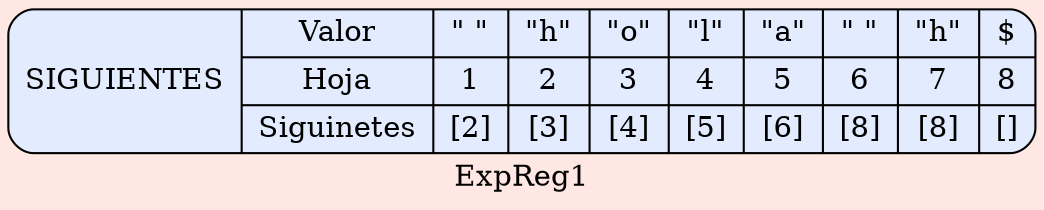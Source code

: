 digraph structs { 
  bgcolor = "#FFE8E3"   
 node [shape=Mrecord fillcolor="#E3EBFF" style =filled];
label ="ExpReg1"
struct1 [label="SIGUIENTES| { Valor | Hoja| Siguinetes } | 
{ \" \"| 1 | [2]}|
{ \"h\"| 2 | [3]}|
{ \"o\"| 3 | [4]}|
{ \"l\"| 4 | [5]}|
{ \"a\"| 5 | [6]}|
{ \" \"| 6 | [8]}|
{ \"h\"| 7 | [8]}|
{ $| 8 | []}
"];
 }